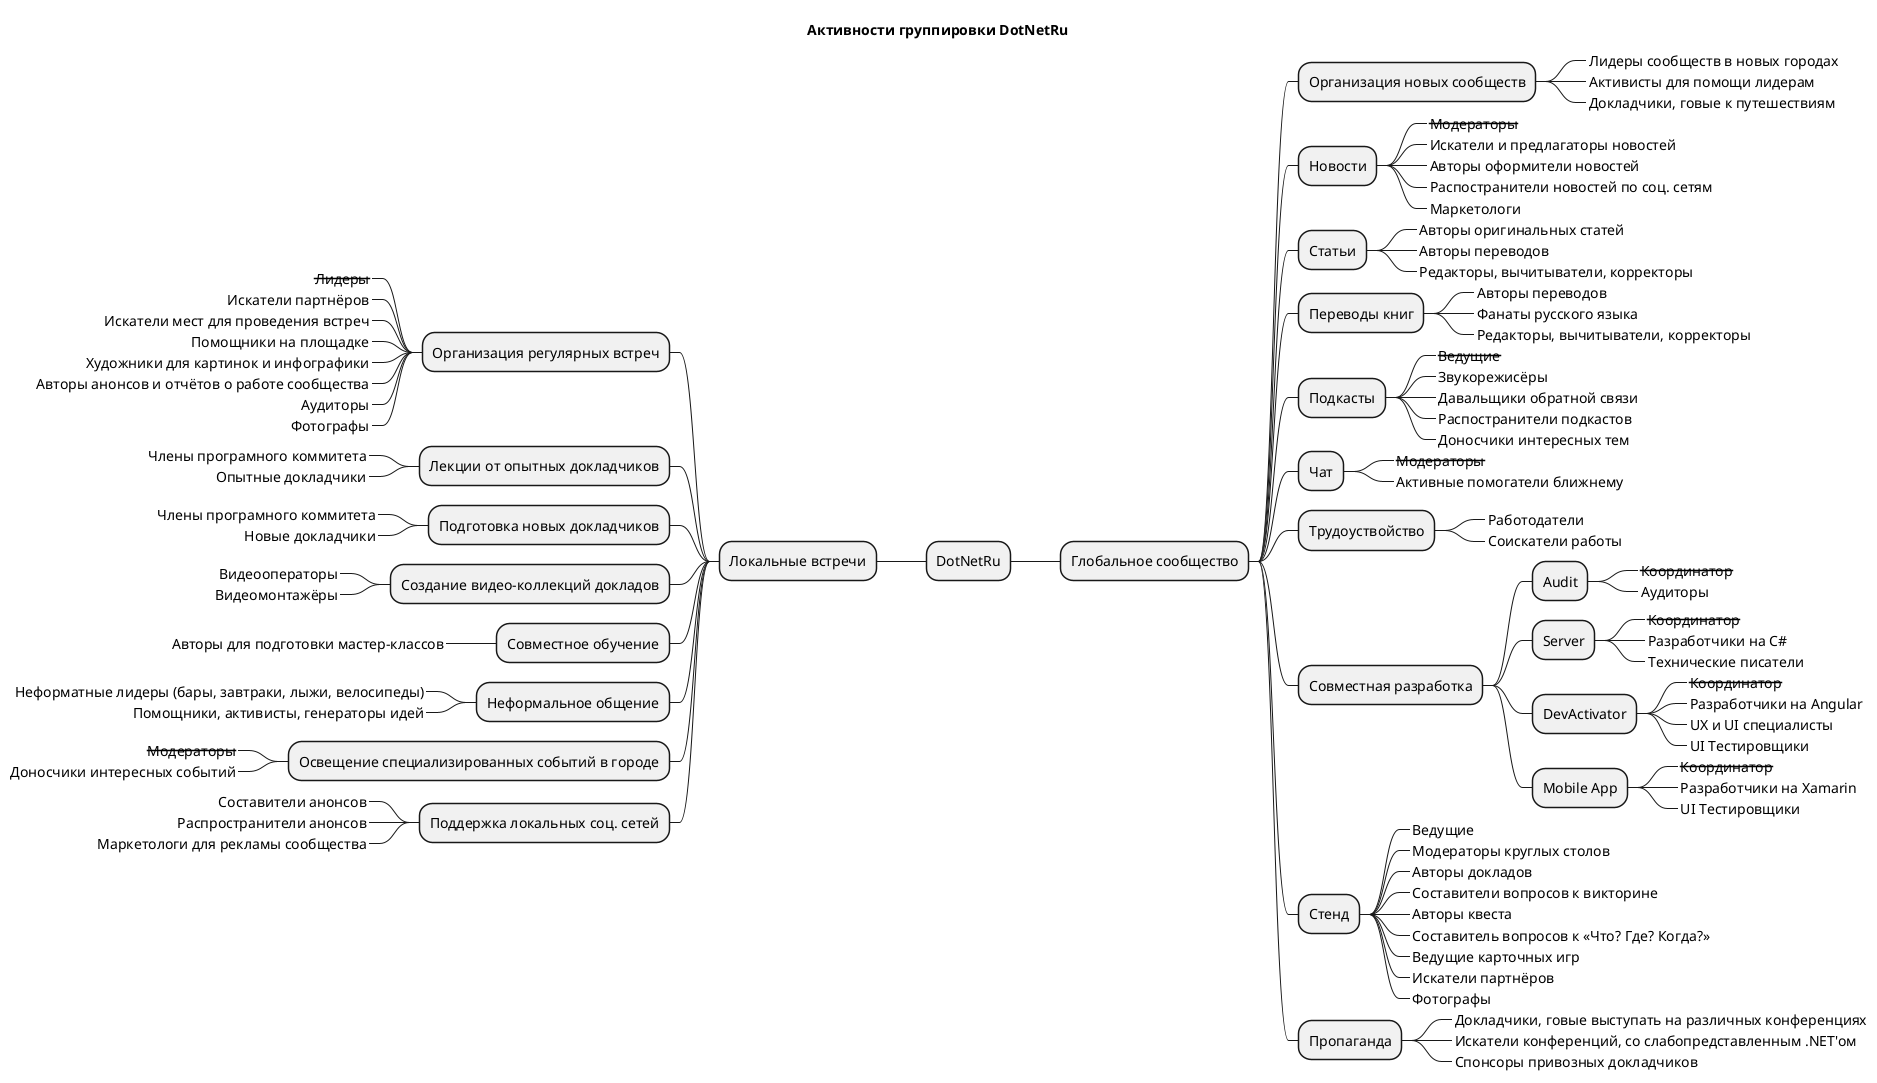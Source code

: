 @startmindmap
title Активности группировки DotNetRu

* DotNetRu

** Глобальное сообщество

*** Организация новых сообществ
****_ Лидеры сообществ в новых городах
****_ Активисты для помощи лидерам
****_ Докладчики, говые к путешествиям

*** Новости
****_ <s>Модераторы</s>
****_ Искатели и предлагаторы новостей
****_ Авторы оформители новостей
****_ Распостранители новостей по соц. сетям
****_ Маркетологи

*** Статьи
****_ Авторы оригинальных статей
****_ Авторы переводов
****_ Редакторы, вычитыватели, корректоры

*** Переводы книг
****_ Авторы переводов
****_ Фанаты русского языка
****_ Редакторы, вычитыватели, корректоры

*** Подкасты
****_ <s>Ведущие</s>
****_ Звукорежисёры
****_ Давальщики обратной связи
****_ Распостранители подкастов
****_ Доносчики интересных тем

*** Чат
****_ <s>Модераторы</s>
****_ Активные помогатели ближнему

*** Трудоуствойство
****_ Работодатели
****_ Соискатели работы

*** Совместная разработка

**** Audit
*****_ <s>Координатор</s>
*****_ Аудиторы

**** Server
*****_ <s>Координатор</s>
*****_ Разработчики на C#
*****_ Технические писатели

**** DevActivator
*****_ <s>Координатор</s>
*****_ Разработчики на Angular
*****_ UX и UI специалисты
*****_ UI Тестировщики

**** Mobile App
*****_ <s>Координатор</s>
*****_ Разработчики на Xamarin
*****_ UI Тестировщики

*** Стенд
****_ Ведущие
****_ Модераторы круглых столов
****_ Авторы докладов
****_ Составители вопросов к викторине
****_ Авторы квеста
****_ Составитель вопросов к «Что? Где? Когда?»
****_ Ведущие карточных игр
****_ Искатели партнёров
****_ Фотографы

*** Пропаганда
****_ Докладчики, говые выступать на различных конференциях
****_ Искатели конференций, со слабопредставленным .NET'ом
****_ Спонсоры привозных докладчиков

left side

** Локальные встречи

*** Организация регулярных встреч
****_ <s>Лидеры</s>
****_ Искатели партнёров
****_ Искатели мест для проведения встреч
****_ Помощники на площадке
****_ Художники для картинок и инфографики
****_ Авторы анонсов и отчётов о работе сообщества
****_ Аудиторы
****_ Фотографы

*** Лекции от опытных докладчиков
****_ Члены програмного коммитета
****_ Опытные докладчики

*** Подготовка новых докладчиков
****_ Члены програмного коммитета
****_ Новые докладчики

*** Создание видео-коллекций докладов
****_ Видеооператоры
****_ Видеомонтажёры

*** Совместное обучение
****_ Авторы для подготовки мастер-классов

*** Неформальное общение
****_ Неформатные лидеры (бары, завтраки, лыжи, велосипеды)
****_ Помощники, активисты, генераторы идей

*** Освещение специализированных событий в городе
****_ <s>Модераторы</s>
****_ Доносчики интересных событий

*** Поддержка локальных соц. сетей
****_ Составители анонсов
****_ Распространители анонсов
****_ Маркетологи для рекламы сообщества

@endmindmap
